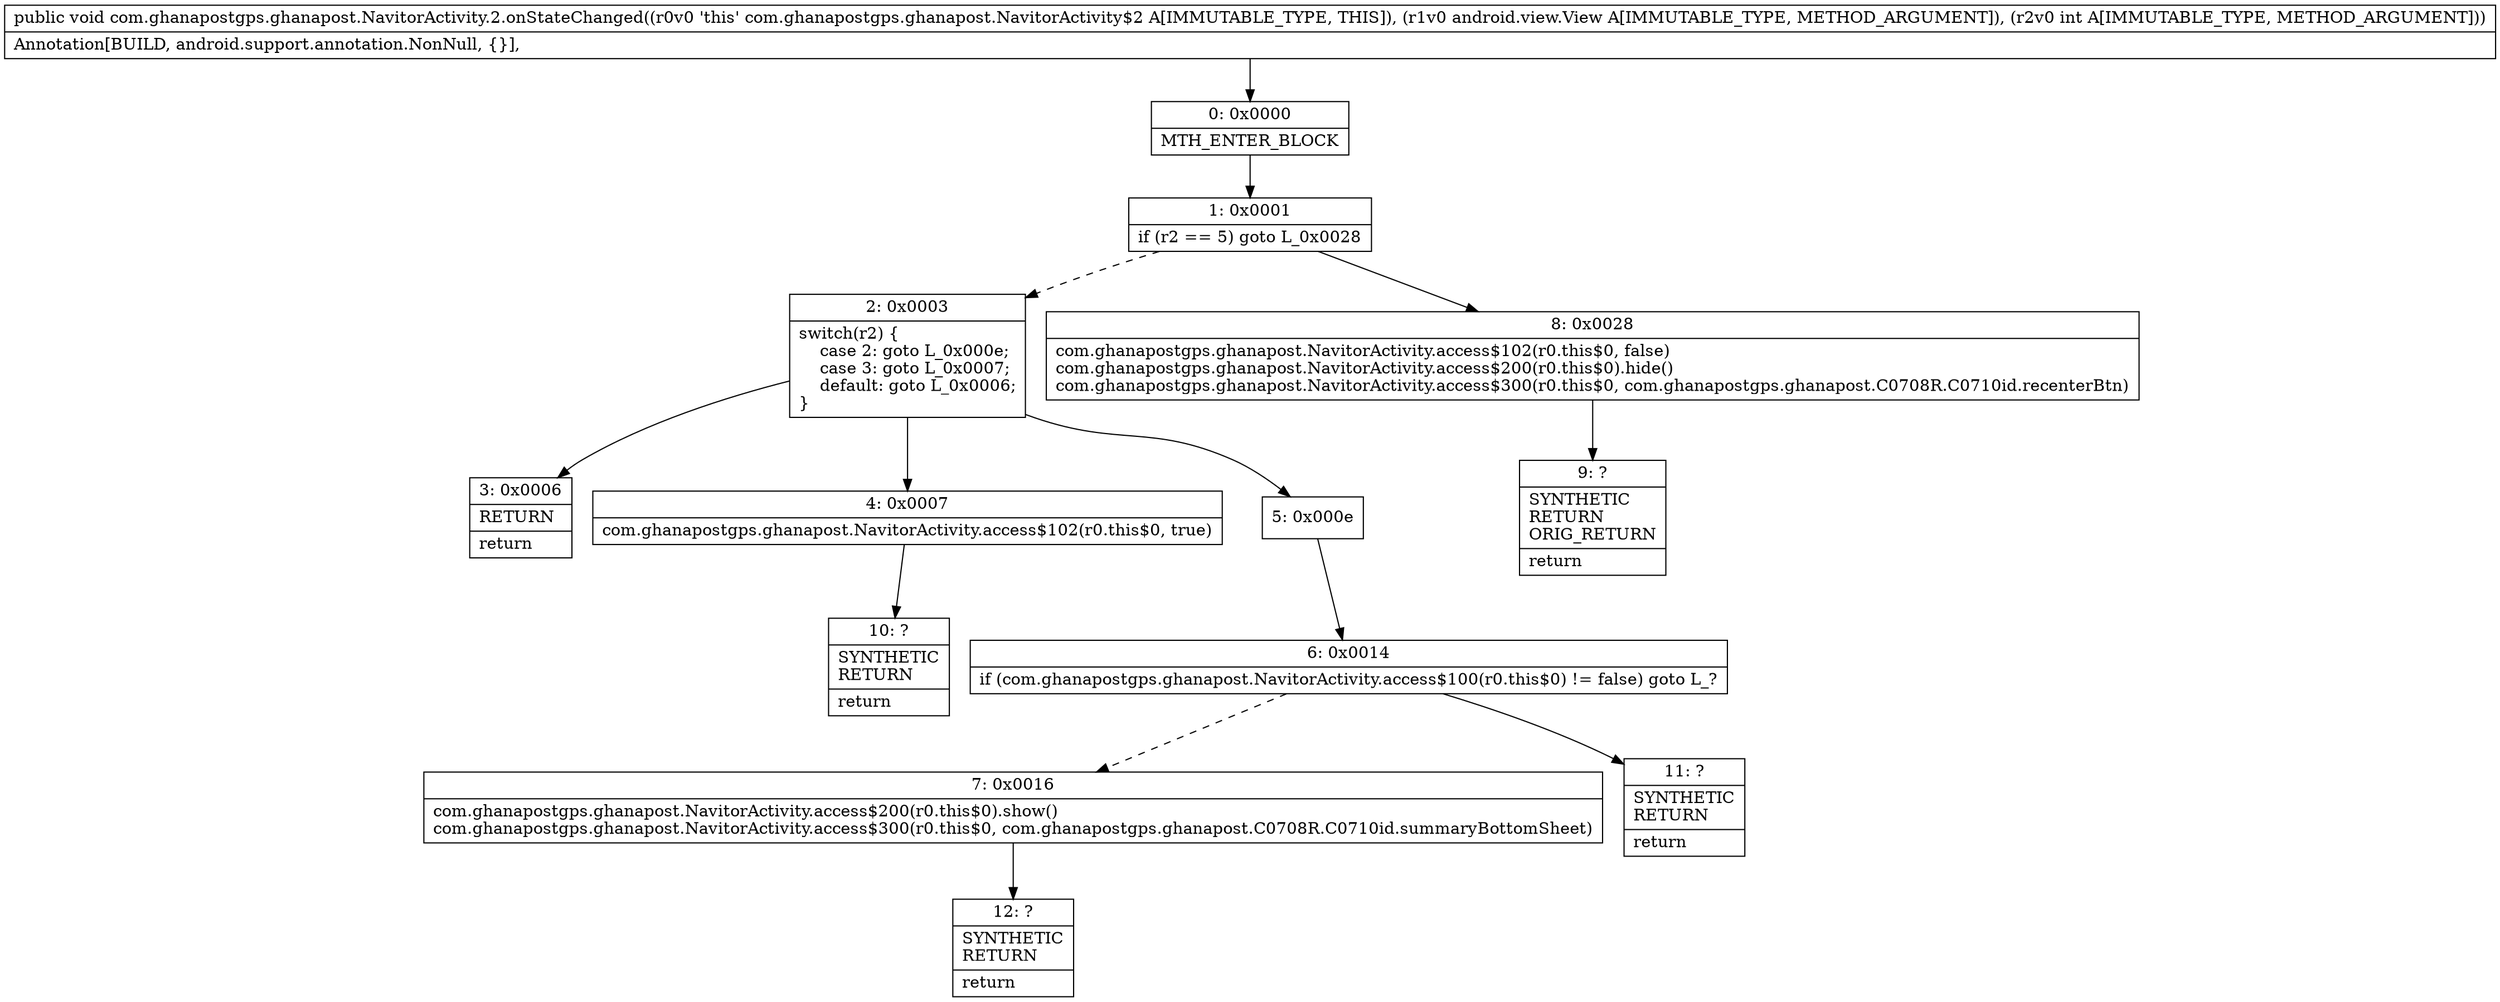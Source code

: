 digraph "CFG forcom.ghanapostgps.ghanapost.NavitorActivity.2.onStateChanged(Landroid\/view\/View;I)V" {
Node_0 [shape=record,label="{0\:\ 0x0000|MTH_ENTER_BLOCK\l}"];
Node_1 [shape=record,label="{1\:\ 0x0001|if (r2 == 5) goto L_0x0028\l}"];
Node_2 [shape=record,label="{2\:\ 0x0003|switch(r2) \{\l    case 2: goto L_0x000e;\l    case 3: goto L_0x0007;\l    default: goto L_0x0006;\l\}\l}"];
Node_3 [shape=record,label="{3\:\ 0x0006|RETURN\l|return\l}"];
Node_4 [shape=record,label="{4\:\ 0x0007|com.ghanapostgps.ghanapost.NavitorActivity.access$102(r0.this$0, true)\l}"];
Node_5 [shape=record,label="{5\:\ 0x000e}"];
Node_6 [shape=record,label="{6\:\ 0x0014|if (com.ghanapostgps.ghanapost.NavitorActivity.access$100(r0.this$0) != false) goto L_?\l}"];
Node_7 [shape=record,label="{7\:\ 0x0016|com.ghanapostgps.ghanapost.NavitorActivity.access$200(r0.this$0).show()\lcom.ghanapostgps.ghanapost.NavitorActivity.access$300(r0.this$0, com.ghanapostgps.ghanapost.C0708R.C0710id.summaryBottomSheet)\l}"];
Node_8 [shape=record,label="{8\:\ 0x0028|com.ghanapostgps.ghanapost.NavitorActivity.access$102(r0.this$0, false)\lcom.ghanapostgps.ghanapost.NavitorActivity.access$200(r0.this$0).hide()\lcom.ghanapostgps.ghanapost.NavitorActivity.access$300(r0.this$0, com.ghanapostgps.ghanapost.C0708R.C0710id.recenterBtn)\l}"];
Node_9 [shape=record,label="{9\:\ ?|SYNTHETIC\lRETURN\lORIG_RETURN\l|return\l}"];
Node_10 [shape=record,label="{10\:\ ?|SYNTHETIC\lRETURN\l|return\l}"];
Node_11 [shape=record,label="{11\:\ ?|SYNTHETIC\lRETURN\l|return\l}"];
Node_12 [shape=record,label="{12\:\ ?|SYNTHETIC\lRETURN\l|return\l}"];
MethodNode[shape=record,label="{public void com.ghanapostgps.ghanapost.NavitorActivity.2.onStateChanged((r0v0 'this' com.ghanapostgps.ghanapost.NavitorActivity$2 A[IMMUTABLE_TYPE, THIS]), (r1v0 android.view.View A[IMMUTABLE_TYPE, METHOD_ARGUMENT]), (r2v0 int A[IMMUTABLE_TYPE, METHOD_ARGUMENT]))  | Annotation[BUILD, android.support.annotation.NonNull, \{\}], \l}"];
MethodNode -> Node_0;
Node_0 -> Node_1;
Node_1 -> Node_2[style=dashed];
Node_1 -> Node_8;
Node_2 -> Node_3;
Node_2 -> Node_4;
Node_2 -> Node_5;
Node_4 -> Node_10;
Node_5 -> Node_6;
Node_6 -> Node_7[style=dashed];
Node_6 -> Node_11;
Node_7 -> Node_12;
Node_8 -> Node_9;
}

